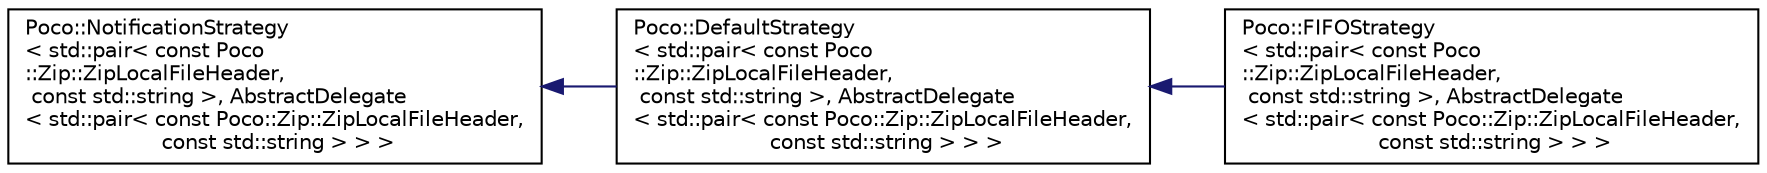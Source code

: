 digraph "Graphical Class Hierarchy"
{
 // LATEX_PDF_SIZE
  edge [fontname="Helvetica",fontsize="10",labelfontname="Helvetica",labelfontsize="10"];
  node [fontname="Helvetica",fontsize="10",shape=record];
  rankdir="LR";
  Node0 [label="Poco::NotificationStrategy\l\< std::pair\< const Poco\l::Zip::ZipLocalFileHeader,\l const std::string \>, AbstractDelegate\l\< std::pair\< const Poco::Zip::ZipLocalFileHeader,\l const std::string \> \> \>",height=0.2,width=0.4,color="black", fillcolor="white", style="filled",URL="$classPoco_1_1NotificationStrategy.html",tooltip=" "];
  Node0 -> Node1 [dir="back",color="midnightblue",fontsize="10",style="solid",fontname="Helvetica"];
  Node1 [label="Poco::DefaultStrategy\l\< std::pair\< const Poco\l::Zip::ZipLocalFileHeader,\l const std::string \>, AbstractDelegate\l\< std::pair\< const Poco::Zip::ZipLocalFileHeader,\l const std::string \> \> \>",height=0.2,width=0.4,color="black", fillcolor="white", style="filled",URL="$classPoco_1_1DefaultStrategy.html",tooltip=" "];
  Node1 -> Node2 [dir="back",color="midnightblue",fontsize="10",style="solid",fontname="Helvetica"];
  Node2 [label="Poco::FIFOStrategy\l\< std::pair\< const Poco\l::Zip::ZipLocalFileHeader,\l const std::string \>, AbstractDelegate\l\< std::pair\< const Poco::Zip::ZipLocalFileHeader,\l const std::string \> \> \>",height=0.2,width=0.4,color="black", fillcolor="white", style="filled",URL="$classPoco_1_1FIFOStrategy.html",tooltip=" "];
}
